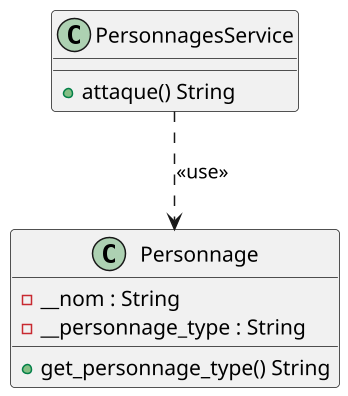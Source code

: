 @startuml
scale 1.5

class Personnage {
    -__nom : String
	-__personnage_type : String
	+get_personnage_type() String
}
	
class PersonnagesService {
	+attaque() String
}
	
PersonnagesService ..> Personnage : <<use>>
@enduml